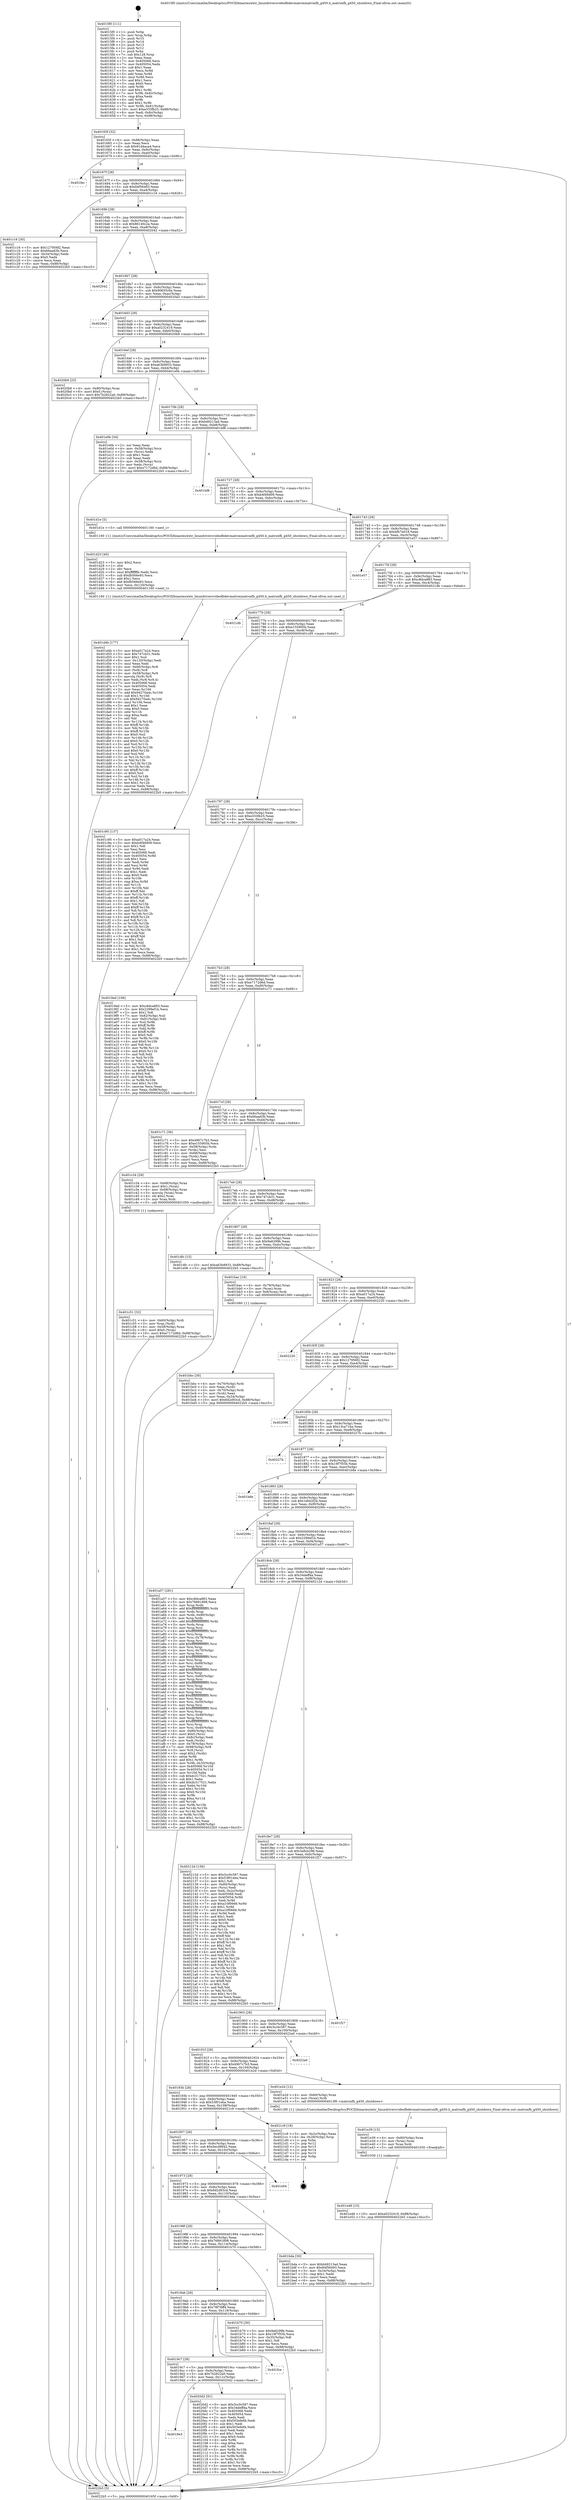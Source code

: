 digraph "0x4015f0" {
  label = "0x4015f0 (/mnt/c/Users/mathe/Desktop/tcc/POCII/binaries/extr_linuxdriversvideofbdevmatroxmatroxfb_g450.h_matroxfb_g450_shutdown_Final-ollvm.out::main(0))"
  labelloc = "t"
  node[shape=record]

  Entry [label="",width=0.3,height=0.3,shape=circle,fillcolor=black,style=filled]
  "0x40165f" [label="{
     0x40165f [32]\l
     | [instrs]\l
     &nbsp;&nbsp;0x40165f \<+6\>: mov -0x88(%rbp),%eax\l
     &nbsp;&nbsp;0x401665 \<+2\>: mov %eax,%ecx\l
     &nbsp;&nbsp;0x401667 \<+6\>: sub $0x81d4aca4,%ecx\l
     &nbsp;&nbsp;0x40166d \<+6\>: mov %eax,-0x9c(%rbp)\l
     &nbsp;&nbsp;0x401673 \<+6\>: mov %ecx,-0xa0(%rbp)\l
     &nbsp;&nbsp;0x401679 \<+6\>: je 0000000000401fec \<main+0x9fc\>\l
  }"]
  "0x401fec" [label="{
     0x401fec\l
  }", style=dashed]
  "0x40167f" [label="{
     0x40167f [28]\l
     | [instrs]\l
     &nbsp;&nbsp;0x40167f \<+5\>: jmp 0000000000401684 \<main+0x94\>\l
     &nbsp;&nbsp;0x401684 \<+6\>: mov -0x9c(%rbp),%eax\l
     &nbsp;&nbsp;0x40168a \<+5\>: sub $0x84f56493,%eax\l
     &nbsp;&nbsp;0x40168f \<+6\>: mov %eax,-0xa4(%rbp)\l
     &nbsp;&nbsp;0x401695 \<+6\>: je 0000000000401c16 \<main+0x626\>\l
  }"]
  Exit [label="",width=0.3,height=0.3,shape=circle,fillcolor=black,style=filled,peripheries=2]
  "0x401c16" [label="{
     0x401c16 [30]\l
     | [instrs]\l
     &nbsp;&nbsp;0x401c16 \<+5\>: mov $0x127956f2,%eax\l
     &nbsp;&nbsp;0x401c1b \<+5\>: mov $0x66aad3b,%ecx\l
     &nbsp;&nbsp;0x401c20 \<+3\>: mov -0x34(%rbp),%edx\l
     &nbsp;&nbsp;0x401c23 \<+3\>: cmp $0x0,%edx\l
     &nbsp;&nbsp;0x401c26 \<+3\>: cmove %ecx,%eax\l
     &nbsp;&nbsp;0x401c29 \<+6\>: mov %eax,-0x88(%rbp)\l
     &nbsp;&nbsp;0x401c2f \<+5\>: jmp 00000000004022b5 \<main+0xcc5\>\l
  }"]
  "0x40169b" [label="{
     0x40169b [28]\l
     | [instrs]\l
     &nbsp;&nbsp;0x40169b \<+5\>: jmp 00000000004016a0 \<main+0xb0\>\l
     &nbsp;&nbsp;0x4016a0 \<+6\>: mov -0x9c(%rbp),%eax\l
     &nbsp;&nbsp;0x4016a6 \<+5\>: sub $0x86140c2a,%eax\l
     &nbsp;&nbsp;0x4016ab \<+6\>: mov %eax,-0xa8(%rbp)\l
     &nbsp;&nbsp;0x4016b1 \<+6\>: je 0000000000402042 \<main+0xa52\>\l
  }"]
  "0x4019e3" [label="{
     0x4019e3\l
  }", style=dashed]
  "0x402042" [label="{
     0x402042\l
  }", style=dashed]
  "0x4016b7" [label="{
     0x4016b7 [28]\l
     | [instrs]\l
     &nbsp;&nbsp;0x4016b7 \<+5\>: jmp 00000000004016bc \<main+0xcc\>\l
     &nbsp;&nbsp;0x4016bc \<+6\>: mov -0x9c(%rbp),%eax\l
     &nbsp;&nbsp;0x4016c2 \<+5\>: sub $0x90655c6a,%eax\l
     &nbsp;&nbsp;0x4016c7 \<+6\>: mov %eax,-0xac(%rbp)\l
     &nbsp;&nbsp;0x4016cd \<+6\>: je 00000000004020a5 \<main+0xab5\>\l
  }"]
  "0x4020d2" [label="{
     0x4020d2 [91]\l
     | [instrs]\l
     &nbsp;&nbsp;0x4020d2 \<+5\>: mov $0x3cc0c587,%eax\l
     &nbsp;&nbsp;0x4020d7 \<+5\>: mov $0x34deff4a,%ecx\l
     &nbsp;&nbsp;0x4020dc \<+7\>: mov 0x405068,%edx\l
     &nbsp;&nbsp;0x4020e3 \<+7\>: mov 0x405054,%esi\l
     &nbsp;&nbsp;0x4020ea \<+2\>: mov %edx,%edi\l
     &nbsp;&nbsp;0x4020ec \<+6\>: sub $0x503efe6b,%edi\l
     &nbsp;&nbsp;0x4020f2 \<+3\>: sub $0x1,%edi\l
     &nbsp;&nbsp;0x4020f5 \<+6\>: add $0x503efe6b,%edi\l
     &nbsp;&nbsp;0x4020fb \<+3\>: imul %edi,%edx\l
     &nbsp;&nbsp;0x4020fe \<+3\>: and $0x1,%edx\l
     &nbsp;&nbsp;0x402101 \<+3\>: cmp $0x0,%edx\l
     &nbsp;&nbsp;0x402104 \<+4\>: sete %r8b\l
     &nbsp;&nbsp;0x402108 \<+3\>: cmp $0xa,%esi\l
     &nbsp;&nbsp;0x40210b \<+4\>: setl %r9b\l
     &nbsp;&nbsp;0x40210f \<+3\>: mov %r8b,%r10b\l
     &nbsp;&nbsp;0x402112 \<+3\>: and %r9b,%r10b\l
     &nbsp;&nbsp;0x402115 \<+3\>: xor %r9b,%r8b\l
     &nbsp;&nbsp;0x402118 \<+3\>: or %r8b,%r10b\l
     &nbsp;&nbsp;0x40211b \<+4\>: test $0x1,%r10b\l
     &nbsp;&nbsp;0x40211f \<+3\>: cmovne %ecx,%eax\l
     &nbsp;&nbsp;0x402122 \<+6\>: mov %eax,-0x88(%rbp)\l
     &nbsp;&nbsp;0x402128 \<+5\>: jmp 00000000004022b5 \<main+0xcc5\>\l
  }"]
  "0x4020a5" [label="{
     0x4020a5\l
  }", style=dashed]
  "0x4016d3" [label="{
     0x4016d3 [28]\l
     | [instrs]\l
     &nbsp;&nbsp;0x4016d3 \<+5\>: jmp 00000000004016d8 \<main+0xe8\>\l
     &nbsp;&nbsp;0x4016d8 \<+6\>: mov -0x9c(%rbp),%eax\l
     &nbsp;&nbsp;0x4016de \<+5\>: sub $0xa0232419,%eax\l
     &nbsp;&nbsp;0x4016e3 \<+6\>: mov %eax,-0xb0(%rbp)\l
     &nbsp;&nbsp;0x4016e9 \<+6\>: je 00000000004020b9 \<main+0xac9\>\l
  }"]
  "0x4019c7" [label="{
     0x4019c7 [28]\l
     | [instrs]\l
     &nbsp;&nbsp;0x4019c7 \<+5\>: jmp 00000000004019cc \<main+0x3dc\>\l
     &nbsp;&nbsp;0x4019cc \<+6\>: mov -0x9c(%rbp),%eax\l
     &nbsp;&nbsp;0x4019d2 \<+5\>: sub $0x7b2822a0,%eax\l
     &nbsp;&nbsp;0x4019d7 \<+6\>: mov %eax,-0x11c(%rbp)\l
     &nbsp;&nbsp;0x4019dd \<+6\>: je 00000000004020d2 \<main+0xae2\>\l
  }"]
  "0x4020b9" [label="{
     0x4020b9 [25]\l
     | [instrs]\l
     &nbsp;&nbsp;0x4020b9 \<+4\>: mov -0x80(%rbp),%rax\l
     &nbsp;&nbsp;0x4020bd \<+6\>: movl $0x0,(%rax)\l
     &nbsp;&nbsp;0x4020c3 \<+10\>: movl $0x7b2822a0,-0x88(%rbp)\l
     &nbsp;&nbsp;0x4020cd \<+5\>: jmp 00000000004022b5 \<main+0xcc5\>\l
  }"]
  "0x4016ef" [label="{
     0x4016ef [28]\l
     | [instrs]\l
     &nbsp;&nbsp;0x4016ef \<+5\>: jmp 00000000004016f4 \<main+0x104\>\l
     &nbsp;&nbsp;0x4016f4 \<+6\>: mov -0x9c(%rbp),%eax\l
     &nbsp;&nbsp;0x4016fa \<+5\>: sub $0xa63b9933,%eax\l
     &nbsp;&nbsp;0x4016ff \<+6\>: mov %eax,-0xb4(%rbp)\l
     &nbsp;&nbsp;0x401705 \<+6\>: je 0000000000401e0b \<main+0x81b\>\l
  }"]
  "0x401fce" [label="{
     0x401fce\l
  }", style=dashed]
  "0x401e0b" [label="{
     0x401e0b [34]\l
     | [instrs]\l
     &nbsp;&nbsp;0x401e0b \<+2\>: xor %eax,%eax\l
     &nbsp;&nbsp;0x401e0d \<+4\>: mov -0x58(%rbp),%rcx\l
     &nbsp;&nbsp;0x401e11 \<+2\>: mov (%rcx),%edx\l
     &nbsp;&nbsp;0x401e13 \<+3\>: sub $0x1,%eax\l
     &nbsp;&nbsp;0x401e16 \<+2\>: sub %eax,%edx\l
     &nbsp;&nbsp;0x401e18 \<+4\>: mov -0x58(%rbp),%rcx\l
     &nbsp;&nbsp;0x401e1c \<+2\>: mov %edx,(%rcx)\l
     &nbsp;&nbsp;0x401e1e \<+10\>: movl $0xe7172d6d,-0x88(%rbp)\l
     &nbsp;&nbsp;0x401e28 \<+5\>: jmp 00000000004022b5 \<main+0xcc5\>\l
  }"]
  "0x40170b" [label="{
     0x40170b [28]\l
     | [instrs]\l
     &nbsp;&nbsp;0x40170b \<+5\>: jmp 0000000000401710 \<main+0x120\>\l
     &nbsp;&nbsp;0x401710 \<+6\>: mov -0x9c(%rbp),%eax\l
     &nbsp;&nbsp;0x401716 \<+5\>: sub $0xb49213ad,%eax\l
     &nbsp;&nbsp;0x40171b \<+6\>: mov %eax,-0xb8(%rbp)\l
     &nbsp;&nbsp;0x401721 \<+6\>: je 0000000000401bf8 \<main+0x608\>\l
  }"]
  "0x401e48" [label="{
     0x401e48 [15]\l
     | [instrs]\l
     &nbsp;&nbsp;0x401e48 \<+10\>: movl $0xa0232419,-0x88(%rbp)\l
     &nbsp;&nbsp;0x401e52 \<+5\>: jmp 00000000004022b5 \<main+0xcc5\>\l
  }"]
  "0x401bf8" [label="{
     0x401bf8\l
  }", style=dashed]
  "0x401727" [label="{
     0x401727 [28]\l
     | [instrs]\l
     &nbsp;&nbsp;0x401727 \<+5\>: jmp 000000000040172c \<main+0x13c\>\l
     &nbsp;&nbsp;0x40172c \<+6\>: mov -0x9c(%rbp),%eax\l
     &nbsp;&nbsp;0x401732 \<+5\>: sub $0xb4f49d09,%eax\l
     &nbsp;&nbsp;0x401737 \<+6\>: mov %eax,-0xbc(%rbp)\l
     &nbsp;&nbsp;0x40173d \<+6\>: je 0000000000401d1e \<main+0x72e\>\l
  }"]
  "0x401e39" [label="{
     0x401e39 [15]\l
     | [instrs]\l
     &nbsp;&nbsp;0x401e39 \<+4\>: mov -0x60(%rbp),%rax\l
     &nbsp;&nbsp;0x401e3d \<+3\>: mov (%rax),%rax\l
     &nbsp;&nbsp;0x401e40 \<+3\>: mov %rax,%rdi\l
     &nbsp;&nbsp;0x401e43 \<+5\>: call 0000000000401030 \<free@plt\>\l
     | [calls]\l
     &nbsp;&nbsp;0x401030 \{1\} (unknown)\l
  }"]
  "0x401d1e" [label="{
     0x401d1e [5]\l
     | [instrs]\l
     &nbsp;&nbsp;0x401d1e \<+5\>: call 0000000000401160 \<next_i\>\l
     | [calls]\l
     &nbsp;&nbsp;0x401160 \{1\} (/mnt/c/Users/mathe/Desktop/tcc/POCII/binaries/extr_linuxdriversvideofbdevmatroxmatroxfb_g450.h_matroxfb_g450_shutdown_Final-ollvm.out::next_i)\l
  }"]
  "0x401743" [label="{
     0x401743 [28]\l
     | [instrs]\l
     &nbsp;&nbsp;0x401743 \<+5\>: jmp 0000000000401748 \<main+0x158\>\l
     &nbsp;&nbsp;0x401748 \<+6\>: mov -0x9c(%rbp),%eax\l
     &nbsp;&nbsp;0x40174e \<+5\>: sub $0xbfb7e018,%eax\l
     &nbsp;&nbsp;0x401753 \<+6\>: mov %eax,-0xc0(%rbp)\l
     &nbsp;&nbsp;0x401759 \<+6\>: je 0000000000401e57 \<main+0x867\>\l
  }"]
  "0x401d4b" [label="{
     0x401d4b [177]\l
     | [instrs]\l
     &nbsp;&nbsp;0x401d4b \<+5\>: mov $0xa017a24,%ecx\l
     &nbsp;&nbsp;0x401d50 \<+5\>: mov $0x747cb31,%edx\l
     &nbsp;&nbsp;0x401d55 \<+3\>: mov $0x1,%sil\l
     &nbsp;&nbsp;0x401d58 \<+6\>: mov -0x120(%rbp),%edi\l
     &nbsp;&nbsp;0x401d5e \<+3\>: imul %eax,%edi\l
     &nbsp;&nbsp;0x401d61 \<+4\>: mov -0x60(%rbp),%r8\l
     &nbsp;&nbsp;0x401d65 \<+3\>: mov (%r8),%r8\l
     &nbsp;&nbsp;0x401d68 \<+4\>: mov -0x58(%rbp),%r9\l
     &nbsp;&nbsp;0x401d6c \<+3\>: movslq (%r9),%r9\l
     &nbsp;&nbsp;0x401d6f \<+4\>: mov %edi,(%r8,%r9,4)\l
     &nbsp;&nbsp;0x401d73 \<+7\>: mov 0x405068,%eax\l
     &nbsp;&nbsp;0x401d7a \<+7\>: mov 0x405054,%edi\l
     &nbsp;&nbsp;0x401d81 \<+3\>: mov %eax,%r10d\l
     &nbsp;&nbsp;0x401d84 \<+7\>: add $0x94270a4c,%r10d\l
     &nbsp;&nbsp;0x401d8b \<+4\>: sub $0x1,%r10d\l
     &nbsp;&nbsp;0x401d8f \<+7\>: sub $0x94270a4c,%r10d\l
     &nbsp;&nbsp;0x401d96 \<+4\>: imul %r10d,%eax\l
     &nbsp;&nbsp;0x401d9a \<+3\>: and $0x1,%eax\l
     &nbsp;&nbsp;0x401d9d \<+3\>: cmp $0x0,%eax\l
     &nbsp;&nbsp;0x401da0 \<+4\>: sete %r11b\l
     &nbsp;&nbsp;0x401da4 \<+3\>: cmp $0xa,%edi\l
     &nbsp;&nbsp;0x401da7 \<+3\>: setl %bl\l
     &nbsp;&nbsp;0x401daa \<+3\>: mov %r11b,%r14b\l
     &nbsp;&nbsp;0x401dad \<+4\>: xor $0xff,%r14b\l
     &nbsp;&nbsp;0x401db1 \<+3\>: mov %bl,%r15b\l
     &nbsp;&nbsp;0x401db4 \<+4\>: xor $0xff,%r15b\l
     &nbsp;&nbsp;0x401db8 \<+4\>: xor $0x0,%sil\l
     &nbsp;&nbsp;0x401dbc \<+3\>: mov %r14b,%r12b\l
     &nbsp;&nbsp;0x401dbf \<+4\>: and $0x0,%r12b\l
     &nbsp;&nbsp;0x401dc3 \<+3\>: and %sil,%r11b\l
     &nbsp;&nbsp;0x401dc6 \<+3\>: mov %r15b,%r13b\l
     &nbsp;&nbsp;0x401dc9 \<+4\>: and $0x0,%r13b\l
     &nbsp;&nbsp;0x401dcd \<+3\>: and %sil,%bl\l
     &nbsp;&nbsp;0x401dd0 \<+3\>: or %r11b,%r12b\l
     &nbsp;&nbsp;0x401dd3 \<+3\>: or %bl,%r13b\l
     &nbsp;&nbsp;0x401dd6 \<+3\>: xor %r13b,%r12b\l
     &nbsp;&nbsp;0x401dd9 \<+3\>: or %r15b,%r14b\l
     &nbsp;&nbsp;0x401ddc \<+4\>: xor $0xff,%r14b\l
     &nbsp;&nbsp;0x401de0 \<+4\>: or $0x0,%sil\l
     &nbsp;&nbsp;0x401de4 \<+3\>: and %sil,%r14b\l
     &nbsp;&nbsp;0x401de7 \<+3\>: or %r14b,%r12b\l
     &nbsp;&nbsp;0x401dea \<+4\>: test $0x1,%r12b\l
     &nbsp;&nbsp;0x401dee \<+3\>: cmovne %edx,%ecx\l
     &nbsp;&nbsp;0x401df1 \<+6\>: mov %ecx,-0x88(%rbp)\l
     &nbsp;&nbsp;0x401df7 \<+5\>: jmp 00000000004022b5 \<main+0xcc5\>\l
  }"]
  "0x401e57" [label="{
     0x401e57\l
  }", style=dashed]
  "0x40175f" [label="{
     0x40175f [28]\l
     | [instrs]\l
     &nbsp;&nbsp;0x40175f \<+5\>: jmp 0000000000401764 \<main+0x174\>\l
     &nbsp;&nbsp;0x401764 \<+6\>: mov -0x9c(%rbp),%eax\l
     &nbsp;&nbsp;0x40176a \<+5\>: sub $0xc8dca883,%eax\l
     &nbsp;&nbsp;0x40176f \<+6\>: mov %eax,-0xc4(%rbp)\l
     &nbsp;&nbsp;0x401775 \<+6\>: je 00000000004021db \<main+0xbeb\>\l
  }"]
  "0x401d23" [label="{
     0x401d23 [40]\l
     | [instrs]\l
     &nbsp;&nbsp;0x401d23 \<+5\>: mov $0x2,%ecx\l
     &nbsp;&nbsp;0x401d28 \<+1\>: cltd\l
     &nbsp;&nbsp;0x401d29 \<+2\>: idiv %ecx\l
     &nbsp;&nbsp;0x401d2b \<+6\>: imul $0xfffffffe,%edx,%ecx\l
     &nbsp;&nbsp;0x401d31 \<+6\>: sub $0xfb566e93,%ecx\l
     &nbsp;&nbsp;0x401d37 \<+3\>: add $0x1,%ecx\l
     &nbsp;&nbsp;0x401d3a \<+6\>: add $0xfb566e93,%ecx\l
     &nbsp;&nbsp;0x401d40 \<+6\>: mov %ecx,-0x120(%rbp)\l
     &nbsp;&nbsp;0x401d46 \<+5\>: call 0000000000401160 \<next_i\>\l
     | [calls]\l
     &nbsp;&nbsp;0x401160 \{1\} (/mnt/c/Users/mathe/Desktop/tcc/POCII/binaries/extr_linuxdriversvideofbdevmatroxmatroxfb_g450.h_matroxfb_g450_shutdown_Final-ollvm.out::next_i)\l
  }"]
  "0x4021db" [label="{
     0x4021db\l
  }", style=dashed]
  "0x40177b" [label="{
     0x40177b [28]\l
     | [instrs]\l
     &nbsp;&nbsp;0x40177b \<+5\>: jmp 0000000000401780 \<main+0x190\>\l
     &nbsp;&nbsp;0x401780 \<+6\>: mov -0x9c(%rbp),%eax\l
     &nbsp;&nbsp;0x401786 \<+5\>: sub $0xe155905b,%eax\l
     &nbsp;&nbsp;0x40178b \<+6\>: mov %eax,-0xc8(%rbp)\l
     &nbsp;&nbsp;0x401791 \<+6\>: je 0000000000401c95 \<main+0x6a5\>\l
  }"]
  "0x401c51" [label="{
     0x401c51 [32]\l
     | [instrs]\l
     &nbsp;&nbsp;0x401c51 \<+4\>: mov -0x60(%rbp),%rdi\l
     &nbsp;&nbsp;0x401c55 \<+3\>: mov %rax,(%rdi)\l
     &nbsp;&nbsp;0x401c58 \<+4\>: mov -0x58(%rbp),%rax\l
     &nbsp;&nbsp;0x401c5c \<+6\>: movl $0x0,(%rax)\l
     &nbsp;&nbsp;0x401c62 \<+10\>: movl $0xe7172d6d,-0x88(%rbp)\l
     &nbsp;&nbsp;0x401c6c \<+5\>: jmp 00000000004022b5 \<main+0xcc5\>\l
  }"]
  "0x401c95" [label="{
     0x401c95 [137]\l
     | [instrs]\l
     &nbsp;&nbsp;0x401c95 \<+5\>: mov $0xa017a24,%eax\l
     &nbsp;&nbsp;0x401c9a \<+5\>: mov $0xb4f49d09,%ecx\l
     &nbsp;&nbsp;0x401c9f \<+2\>: mov $0x1,%dl\l
     &nbsp;&nbsp;0x401ca1 \<+2\>: xor %esi,%esi\l
     &nbsp;&nbsp;0x401ca3 \<+7\>: mov 0x405068,%edi\l
     &nbsp;&nbsp;0x401caa \<+8\>: mov 0x405054,%r8d\l
     &nbsp;&nbsp;0x401cb2 \<+3\>: sub $0x1,%esi\l
     &nbsp;&nbsp;0x401cb5 \<+3\>: mov %edi,%r9d\l
     &nbsp;&nbsp;0x401cb8 \<+3\>: add %esi,%r9d\l
     &nbsp;&nbsp;0x401cbb \<+4\>: imul %r9d,%edi\l
     &nbsp;&nbsp;0x401cbf \<+3\>: and $0x1,%edi\l
     &nbsp;&nbsp;0x401cc2 \<+3\>: cmp $0x0,%edi\l
     &nbsp;&nbsp;0x401cc5 \<+4\>: sete %r10b\l
     &nbsp;&nbsp;0x401cc9 \<+4\>: cmp $0xa,%r8d\l
     &nbsp;&nbsp;0x401ccd \<+4\>: setl %r11b\l
     &nbsp;&nbsp;0x401cd1 \<+3\>: mov %r10b,%bl\l
     &nbsp;&nbsp;0x401cd4 \<+3\>: xor $0xff,%bl\l
     &nbsp;&nbsp;0x401cd7 \<+3\>: mov %r11b,%r14b\l
     &nbsp;&nbsp;0x401cda \<+4\>: xor $0xff,%r14b\l
     &nbsp;&nbsp;0x401cde \<+3\>: xor $0x1,%dl\l
     &nbsp;&nbsp;0x401ce1 \<+3\>: mov %bl,%r15b\l
     &nbsp;&nbsp;0x401ce4 \<+4\>: and $0xff,%r15b\l
     &nbsp;&nbsp;0x401ce8 \<+3\>: and %dl,%r10b\l
     &nbsp;&nbsp;0x401ceb \<+3\>: mov %r14b,%r12b\l
     &nbsp;&nbsp;0x401cee \<+4\>: and $0xff,%r12b\l
     &nbsp;&nbsp;0x401cf2 \<+3\>: and %dl,%r11b\l
     &nbsp;&nbsp;0x401cf5 \<+3\>: or %r10b,%r15b\l
     &nbsp;&nbsp;0x401cf8 \<+3\>: or %r11b,%r12b\l
     &nbsp;&nbsp;0x401cfb \<+3\>: xor %r12b,%r15b\l
     &nbsp;&nbsp;0x401cfe \<+3\>: or %r14b,%bl\l
     &nbsp;&nbsp;0x401d01 \<+3\>: xor $0xff,%bl\l
     &nbsp;&nbsp;0x401d04 \<+3\>: or $0x1,%dl\l
     &nbsp;&nbsp;0x401d07 \<+2\>: and %dl,%bl\l
     &nbsp;&nbsp;0x401d09 \<+3\>: or %bl,%r15b\l
     &nbsp;&nbsp;0x401d0c \<+4\>: test $0x1,%r15b\l
     &nbsp;&nbsp;0x401d10 \<+3\>: cmovne %ecx,%eax\l
     &nbsp;&nbsp;0x401d13 \<+6\>: mov %eax,-0x88(%rbp)\l
     &nbsp;&nbsp;0x401d19 \<+5\>: jmp 00000000004022b5 \<main+0xcc5\>\l
  }"]
  "0x401797" [label="{
     0x401797 [28]\l
     | [instrs]\l
     &nbsp;&nbsp;0x401797 \<+5\>: jmp 000000000040179c \<main+0x1ac\>\l
     &nbsp;&nbsp;0x40179c \<+6\>: mov -0x9c(%rbp),%eax\l
     &nbsp;&nbsp;0x4017a2 \<+5\>: sub $0xe333fb25,%eax\l
     &nbsp;&nbsp;0x4017a7 \<+6\>: mov %eax,-0xcc(%rbp)\l
     &nbsp;&nbsp;0x4017ad \<+6\>: je 00000000004019ed \<main+0x3fd\>\l
  }"]
  "0x401bbc" [label="{
     0x401bbc [30]\l
     | [instrs]\l
     &nbsp;&nbsp;0x401bbc \<+4\>: mov -0x70(%rbp),%rdi\l
     &nbsp;&nbsp;0x401bc0 \<+2\>: mov %eax,(%rdi)\l
     &nbsp;&nbsp;0x401bc2 \<+4\>: mov -0x70(%rbp),%rdi\l
     &nbsp;&nbsp;0x401bc6 \<+2\>: mov (%rdi),%eax\l
     &nbsp;&nbsp;0x401bc8 \<+3\>: mov %eax,-0x34(%rbp)\l
     &nbsp;&nbsp;0x401bcb \<+10\>: movl $0x6d2d93cd,-0x88(%rbp)\l
     &nbsp;&nbsp;0x401bd5 \<+5\>: jmp 00000000004022b5 \<main+0xcc5\>\l
  }"]
  "0x4019ed" [label="{
     0x4019ed [106]\l
     | [instrs]\l
     &nbsp;&nbsp;0x4019ed \<+5\>: mov $0xc8dca883,%eax\l
     &nbsp;&nbsp;0x4019f2 \<+5\>: mov $0x2299ef1b,%ecx\l
     &nbsp;&nbsp;0x4019f7 \<+2\>: mov $0x1,%dl\l
     &nbsp;&nbsp;0x4019f9 \<+7\>: mov -0x82(%rbp),%sil\l
     &nbsp;&nbsp;0x401a00 \<+7\>: mov -0x81(%rbp),%dil\l
     &nbsp;&nbsp;0x401a07 \<+3\>: mov %sil,%r8b\l
     &nbsp;&nbsp;0x401a0a \<+4\>: xor $0xff,%r8b\l
     &nbsp;&nbsp;0x401a0e \<+3\>: mov %dil,%r9b\l
     &nbsp;&nbsp;0x401a11 \<+4\>: xor $0xff,%r9b\l
     &nbsp;&nbsp;0x401a15 \<+3\>: xor $0x0,%dl\l
     &nbsp;&nbsp;0x401a18 \<+3\>: mov %r8b,%r10b\l
     &nbsp;&nbsp;0x401a1b \<+4\>: and $0x0,%r10b\l
     &nbsp;&nbsp;0x401a1f \<+3\>: and %dl,%sil\l
     &nbsp;&nbsp;0x401a22 \<+3\>: mov %r9b,%r11b\l
     &nbsp;&nbsp;0x401a25 \<+4\>: and $0x0,%r11b\l
     &nbsp;&nbsp;0x401a29 \<+3\>: and %dl,%dil\l
     &nbsp;&nbsp;0x401a2c \<+3\>: or %sil,%r10b\l
     &nbsp;&nbsp;0x401a2f \<+3\>: or %dil,%r11b\l
     &nbsp;&nbsp;0x401a32 \<+3\>: xor %r11b,%r10b\l
     &nbsp;&nbsp;0x401a35 \<+3\>: or %r9b,%r8b\l
     &nbsp;&nbsp;0x401a38 \<+4\>: xor $0xff,%r8b\l
     &nbsp;&nbsp;0x401a3c \<+3\>: or $0x0,%dl\l
     &nbsp;&nbsp;0x401a3f \<+3\>: and %dl,%r8b\l
     &nbsp;&nbsp;0x401a42 \<+3\>: or %r8b,%r10b\l
     &nbsp;&nbsp;0x401a45 \<+4\>: test $0x1,%r10b\l
     &nbsp;&nbsp;0x401a49 \<+3\>: cmovne %ecx,%eax\l
     &nbsp;&nbsp;0x401a4c \<+6\>: mov %eax,-0x88(%rbp)\l
     &nbsp;&nbsp;0x401a52 \<+5\>: jmp 00000000004022b5 \<main+0xcc5\>\l
  }"]
  "0x4017b3" [label="{
     0x4017b3 [28]\l
     | [instrs]\l
     &nbsp;&nbsp;0x4017b3 \<+5\>: jmp 00000000004017b8 \<main+0x1c8\>\l
     &nbsp;&nbsp;0x4017b8 \<+6\>: mov -0x9c(%rbp),%eax\l
     &nbsp;&nbsp;0x4017be \<+5\>: sub $0xe7172d6d,%eax\l
     &nbsp;&nbsp;0x4017c3 \<+6\>: mov %eax,-0xd0(%rbp)\l
     &nbsp;&nbsp;0x4017c9 \<+6\>: je 0000000000401c71 \<main+0x681\>\l
  }"]
  "0x4022b5" [label="{
     0x4022b5 [5]\l
     | [instrs]\l
     &nbsp;&nbsp;0x4022b5 \<+5\>: jmp 000000000040165f \<main+0x6f\>\l
  }"]
  "0x4015f0" [label="{
     0x4015f0 [111]\l
     | [instrs]\l
     &nbsp;&nbsp;0x4015f0 \<+1\>: push %rbp\l
     &nbsp;&nbsp;0x4015f1 \<+3\>: mov %rsp,%rbp\l
     &nbsp;&nbsp;0x4015f4 \<+2\>: push %r15\l
     &nbsp;&nbsp;0x4015f6 \<+2\>: push %r14\l
     &nbsp;&nbsp;0x4015f8 \<+2\>: push %r13\l
     &nbsp;&nbsp;0x4015fa \<+2\>: push %r12\l
     &nbsp;&nbsp;0x4015fc \<+1\>: push %rbx\l
     &nbsp;&nbsp;0x4015fd \<+7\>: sub $0x128,%rsp\l
     &nbsp;&nbsp;0x401604 \<+2\>: xor %eax,%eax\l
     &nbsp;&nbsp;0x401606 \<+7\>: mov 0x405068,%ecx\l
     &nbsp;&nbsp;0x40160d \<+7\>: mov 0x405054,%edx\l
     &nbsp;&nbsp;0x401614 \<+3\>: sub $0x1,%eax\l
     &nbsp;&nbsp;0x401617 \<+3\>: mov %ecx,%r8d\l
     &nbsp;&nbsp;0x40161a \<+3\>: add %eax,%r8d\l
     &nbsp;&nbsp;0x40161d \<+4\>: imul %r8d,%ecx\l
     &nbsp;&nbsp;0x401621 \<+3\>: and $0x1,%ecx\l
     &nbsp;&nbsp;0x401624 \<+3\>: cmp $0x0,%ecx\l
     &nbsp;&nbsp;0x401627 \<+4\>: sete %r9b\l
     &nbsp;&nbsp;0x40162b \<+4\>: and $0x1,%r9b\l
     &nbsp;&nbsp;0x40162f \<+7\>: mov %r9b,-0x82(%rbp)\l
     &nbsp;&nbsp;0x401636 \<+3\>: cmp $0xa,%edx\l
     &nbsp;&nbsp;0x401639 \<+4\>: setl %r9b\l
     &nbsp;&nbsp;0x40163d \<+4\>: and $0x1,%r9b\l
     &nbsp;&nbsp;0x401641 \<+7\>: mov %r9b,-0x81(%rbp)\l
     &nbsp;&nbsp;0x401648 \<+10\>: movl $0xe333fb25,-0x88(%rbp)\l
     &nbsp;&nbsp;0x401652 \<+6\>: mov %edi,-0x8c(%rbp)\l
     &nbsp;&nbsp;0x401658 \<+7\>: mov %rsi,-0x98(%rbp)\l
  }"]
  "0x4019ab" [label="{
     0x4019ab [28]\l
     | [instrs]\l
     &nbsp;&nbsp;0x4019ab \<+5\>: jmp 00000000004019b0 \<main+0x3c0\>\l
     &nbsp;&nbsp;0x4019b0 \<+6\>: mov -0x9c(%rbp),%eax\l
     &nbsp;&nbsp;0x4019b6 \<+5\>: sub $0x78f78ff4,%eax\l
     &nbsp;&nbsp;0x4019bb \<+6\>: mov %eax,-0x118(%rbp)\l
     &nbsp;&nbsp;0x4019c1 \<+6\>: je 0000000000401fce \<main+0x9de\>\l
  }"]
  "0x401c71" [label="{
     0x401c71 [36]\l
     | [instrs]\l
     &nbsp;&nbsp;0x401c71 \<+5\>: mov $0x4967c7b3,%eax\l
     &nbsp;&nbsp;0x401c76 \<+5\>: mov $0xe155905b,%ecx\l
     &nbsp;&nbsp;0x401c7b \<+4\>: mov -0x58(%rbp),%rdx\l
     &nbsp;&nbsp;0x401c7f \<+2\>: mov (%rdx),%esi\l
     &nbsp;&nbsp;0x401c81 \<+4\>: mov -0x68(%rbp),%rdx\l
     &nbsp;&nbsp;0x401c85 \<+2\>: cmp (%rdx),%esi\l
     &nbsp;&nbsp;0x401c87 \<+3\>: cmovl %ecx,%eax\l
     &nbsp;&nbsp;0x401c8a \<+6\>: mov %eax,-0x88(%rbp)\l
     &nbsp;&nbsp;0x401c90 \<+5\>: jmp 00000000004022b5 \<main+0xcc5\>\l
  }"]
  "0x4017cf" [label="{
     0x4017cf [28]\l
     | [instrs]\l
     &nbsp;&nbsp;0x4017cf \<+5\>: jmp 00000000004017d4 \<main+0x1e4\>\l
     &nbsp;&nbsp;0x4017d4 \<+6\>: mov -0x9c(%rbp),%eax\l
     &nbsp;&nbsp;0x4017da \<+5\>: sub $0x66aad3b,%eax\l
     &nbsp;&nbsp;0x4017df \<+6\>: mov %eax,-0xd4(%rbp)\l
     &nbsp;&nbsp;0x4017e5 \<+6\>: je 0000000000401c34 \<main+0x644\>\l
  }"]
  "0x401b70" [label="{
     0x401b70 [30]\l
     | [instrs]\l
     &nbsp;&nbsp;0x401b70 \<+5\>: mov $0x9a6299b,%eax\l
     &nbsp;&nbsp;0x401b75 \<+5\>: mov $0x19f7f55b,%ecx\l
     &nbsp;&nbsp;0x401b7a \<+3\>: mov -0x35(%rbp),%dl\l
     &nbsp;&nbsp;0x401b7d \<+3\>: test $0x1,%dl\l
     &nbsp;&nbsp;0x401b80 \<+3\>: cmovne %ecx,%eax\l
     &nbsp;&nbsp;0x401b83 \<+6\>: mov %eax,-0x88(%rbp)\l
     &nbsp;&nbsp;0x401b89 \<+5\>: jmp 00000000004022b5 \<main+0xcc5\>\l
  }"]
  "0x401c34" [label="{
     0x401c34 [29]\l
     | [instrs]\l
     &nbsp;&nbsp;0x401c34 \<+4\>: mov -0x68(%rbp),%rax\l
     &nbsp;&nbsp;0x401c38 \<+6\>: movl $0x1,(%rax)\l
     &nbsp;&nbsp;0x401c3e \<+4\>: mov -0x68(%rbp),%rax\l
     &nbsp;&nbsp;0x401c42 \<+3\>: movslq (%rax),%rax\l
     &nbsp;&nbsp;0x401c45 \<+4\>: shl $0x2,%rax\l
     &nbsp;&nbsp;0x401c49 \<+3\>: mov %rax,%rdi\l
     &nbsp;&nbsp;0x401c4c \<+5\>: call 0000000000401050 \<malloc@plt\>\l
     | [calls]\l
     &nbsp;&nbsp;0x401050 \{1\} (unknown)\l
  }"]
  "0x4017eb" [label="{
     0x4017eb [28]\l
     | [instrs]\l
     &nbsp;&nbsp;0x4017eb \<+5\>: jmp 00000000004017f0 \<main+0x200\>\l
     &nbsp;&nbsp;0x4017f0 \<+6\>: mov -0x9c(%rbp),%eax\l
     &nbsp;&nbsp;0x4017f6 \<+5\>: sub $0x747cb31,%eax\l
     &nbsp;&nbsp;0x4017fb \<+6\>: mov %eax,-0xd8(%rbp)\l
     &nbsp;&nbsp;0x401801 \<+6\>: je 0000000000401dfc \<main+0x80c\>\l
  }"]
  "0x40198f" [label="{
     0x40198f [28]\l
     | [instrs]\l
     &nbsp;&nbsp;0x40198f \<+5\>: jmp 0000000000401994 \<main+0x3a4\>\l
     &nbsp;&nbsp;0x401994 \<+6\>: mov -0x9c(%rbp),%eax\l
     &nbsp;&nbsp;0x40199a \<+5\>: sub $0x76891898,%eax\l
     &nbsp;&nbsp;0x40199f \<+6\>: mov %eax,-0x114(%rbp)\l
     &nbsp;&nbsp;0x4019a5 \<+6\>: je 0000000000401b70 \<main+0x580\>\l
  }"]
  "0x401dfc" [label="{
     0x401dfc [15]\l
     | [instrs]\l
     &nbsp;&nbsp;0x401dfc \<+10\>: movl $0xa63b9933,-0x88(%rbp)\l
     &nbsp;&nbsp;0x401e06 \<+5\>: jmp 00000000004022b5 \<main+0xcc5\>\l
  }"]
  "0x401807" [label="{
     0x401807 [28]\l
     | [instrs]\l
     &nbsp;&nbsp;0x401807 \<+5\>: jmp 000000000040180c \<main+0x21c\>\l
     &nbsp;&nbsp;0x40180c \<+6\>: mov -0x9c(%rbp),%eax\l
     &nbsp;&nbsp;0x401812 \<+5\>: sub $0x9a6299b,%eax\l
     &nbsp;&nbsp;0x401817 \<+6\>: mov %eax,-0xdc(%rbp)\l
     &nbsp;&nbsp;0x40181d \<+6\>: je 0000000000401bac \<main+0x5bc\>\l
  }"]
  "0x401bda" [label="{
     0x401bda [30]\l
     | [instrs]\l
     &nbsp;&nbsp;0x401bda \<+5\>: mov $0xb49213ad,%eax\l
     &nbsp;&nbsp;0x401bdf \<+5\>: mov $0x84f56493,%ecx\l
     &nbsp;&nbsp;0x401be4 \<+3\>: mov -0x34(%rbp),%edx\l
     &nbsp;&nbsp;0x401be7 \<+3\>: cmp $0x1,%edx\l
     &nbsp;&nbsp;0x401bea \<+3\>: cmovl %ecx,%eax\l
     &nbsp;&nbsp;0x401bed \<+6\>: mov %eax,-0x88(%rbp)\l
     &nbsp;&nbsp;0x401bf3 \<+5\>: jmp 00000000004022b5 \<main+0xcc5\>\l
  }"]
  "0x401bac" [label="{
     0x401bac [16]\l
     | [instrs]\l
     &nbsp;&nbsp;0x401bac \<+4\>: mov -0x78(%rbp),%rax\l
     &nbsp;&nbsp;0x401bb0 \<+3\>: mov (%rax),%rax\l
     &nbsp;&nbsp;0x401bb3 \<+4\>: mov 0x8(%rax),%rdi\l
     &nbsp;&nbsp;0x401bb7 \<+5\>: call 0000000000401060 \<atoi@plt\>\l
     | [calls]\l
     &nbsp;&nbsp;0x401060 \{1\} (unknown)\l
  }"]
  "0x401823" [label="{
     0x401823 [28]\l
     | [instrs]\l
     &nbsp;&nbsp;0x401823 \<+5\>: jmp 0000000000401828 \<main+0x238\>\l
     &nbsp;&nbsp;0x401828 \<+6\>: mov -0x9c(%rbp),%eax\l
     &nbsp;&nbsp;0x40182e \<+5\>: sub $0xa017a24,%eax\l
     &nbsp;&nbsp;0x401833 \<+6\>: mov %eax,-0xe0(%rbp)\l
     &nbsp;&nbsp;0x401839 \<+6\>: je 0000000000402220 \<main+0xc30\>\l
  }"]
  "0x401973" [label="{
     0x401973 [28]\l
     | [instrs]\l
     &nbsp;&nbsp;0x401973 \<+5\>: jmp 0000000000401978 \<main+0x388\>\l
     &nbsp;&nbsp;0x401978 \<+6\>: mov -0x9c(%rbp),%eax\l
     &nbsp;&nbsp;0x40197e \<+5\>: sub $0x6d2d93cd,%eax\l
     &nbsp;&nbsp;0x401983 \<+6\>: mov %eax,-0x110(%rbp)\l
     &nbsp;&nbsp;0x401989 \<+6\>: je 0000000000401bda \<main+0x5ea\>\l
  }"]
  "0x402220" [label="{
     0x402220\l
  }", style=dashed]
  "0x40183f" [label="{
     0x40183f [28]\l
     | [instrs]\l
     &nbsp;&nbsp;0x40183f \<+5\>: jmp 0000000000401844 \<main+0x254\>\l
     &nbsp;&nbsp;0x401844 \<+6\>: mov -0x9c(%rbp),%eax\l
     &nbsp;&nbsp;0x40184a \<+5\>: sub $0x127956f2,%eax\l
     &nbsp;&nbsp;0x40184f \<+6\>: mov %eax,-0xe4(%rbp)\l
     &nbsp;&nbsp;0x401855 \<+6\>: je 0000000000402096 \<main+0xaa6\>\l
  }"]
  "0x401e94" [label="{
     0x401e94\l
  }", style=dashed]
  "0x402096" [label="{
     0x402096\l
  }", style=dashed]
  "0x40185b" [label="{
     0x40185b [28]\l
     | [instrs]\l
     &nbsp;&nbsp;0x40185b \<+5\>: jmp 0000000000401860 \<main+0x270\>\l
     &nbsp;&nbsp;0x401860 \<+6\>: mov -0x9c(%rbp),%eax\l
     &nbsp;&nbsp;0x401866 \<+5\>: sub $0x13ca71ba,%eax\l
     &nbsp;&nbsp;0x40186b \<+6\>: mov %eax,-0xe8(%rbp)\l
     &nbsp;&nbsp;0x401871 \<+6\>: je 000000000040227b \<main+0xc8b\>\l
  }"]
  "0x401957" [label="{
     0x401957 [28]\l
     | [instrs]\l
     &nbsp;&nbsp;0x401957 \<+5\>: jmp 000000000040195c \<main+0x36c\>\l
     &nbsp;&nbsp;0x40195c \<+6\>: mov -0x9c(%rbp),%eax\l
     &nbsp;&nbsp;0x401962 \<+5\>: sub $0x5ecd9942,%eax\l
     &nbsp;&nbsp;0x401967 \<+6\>: mov %eax,-0x10c(%rbp)\l
     &nbsp;&nbsp;0x40196d \<+6\>: je 0000000000401e94 \<main+0x8a4\>\l
  }"]
  "0x40227b" [label="{
     0x40227b\l
  }", style=dashed]
  "0x401877" [label="{
     0x401877 [28]\l
     | [instrs]\l
     &nbsp;&nbsp;0x401877 \<+5\>: jmp 000000000040187c \<main+0x28c\>\l
     &nbsp;&nbsp;0x40187c \<+6\>: mov -0x9c(%rbp),%eax\l
     &nbsp;&nbsp;0x401882 \<+5\>: sub $0x19f7f55b,%eax\l
     &nbsp;&nbsp;0x401887 \<+6\>: mov %eax,-0xec(%rbp)\l
     &nbsp;&nbsp;0x40188d \<+6\>: je 0000000000401b8e \<main+0x59e\>\l
  }"]
  "0x4021c9" [label="{
     0x4021c9 [18]\l
     | [instrs]\l
     &nbsp;&nbsp;0x4021c9 \<+3\>: mov -0x2c(%rbp),%eax\l
     &nbsp;&nbsp;0x4021cc \<+4\>: lea -0x28(%rbp),%rsp\l
     &nbsp;&nbsp;0x4021d0 \<+1\>: pop %rbx\l
     &nbsp;&nbsp;0x4021d1 \<+2\>: pop %r12\l
     &nbsp;&nbsp;0x4021d3 \<+2\>: pop %r13\l
     &nbsp;&nbsp;0x4021d5 \<+2\>: pop %r14\l
     &nbsp;&nbsp;0x4021d7 \<+2\>: pop %r15\l
     &nbsp;&nbsp;0x4021d9 \<+1\>: pop %rbp\l
     &nbsp;&nbsp;0x4021da \<+1\>: ret\l
  }"]
  "0x401b8e" [label="{
     0x401b8e\l
  }", style=dashed]
  "0x401893" [label="{
     0x401893 [28]\l
     | [instrs]\l
     &nbsp;&nbsp;0x401893 \<+5\>: jmp 0000000000401898 \<main+0x2a8\>\l
     &nbsp;&nbsp;0x401898 \<+6\>: mov -0x9c(%rbp),%eax\l
     &nbsp;&nbsp;0x40189e \<+5\>: sub $0x1e842f2b,%eax\l
     &nbsp;&nbsp;0x4018a3 \<+6\>: mov %eax,-0xf0(%rbp)\l
     &nbsp;&nbsp;0x4018a9 \<+6\>: je 000000000040206c \<main+0xa7c\>\l
  }"]
  "0x40193b" [label="{
     0x40193b [28]\l
     | [instrs]\l
     &nbsp;&nbsp;0x40193b \<+5\>: jmp 0000000000401940 \<main+0x350\>\l
     &nbsp;&nbsp;0x401940 \<+6\>: mov -0x9c(%rbp),%eax\l
     &nbsp;&nbsp;0x401946 \<+5\>: sub $0x53f01eba,%eax\l
     &nbsp;&nbsp;0x40194b \<+6\>: mov %eax,-0x108(%rbp)\l
     &nbsp;&nbsp;0x401951 \<+6\>: je 00000000004021c9 \<main+0xbd9\>\l
  }"]
  "0x40206c" [label="{
     0x40206c\l
  }", style=dashed]
  "0x4018af" [label="{
     0x4018af [28]\l
     | [instrs]\l
     &nbsp;&nbsp;0x4018af \<+5\>: jmp 00000000004018b4 \<main+0x2c4\>\l
     &nbsp;&nbsp;0x4018b4 \<+6\>: mov -0x9c(%rbp),%eax\l
     &nbsp;&nbsp;0x4018ba \<+5\>: sub $0x2299ef1b,%eax\l
     &nbsp;&nbsp;0x4018bf \<+6\>: mov %eax,-0xf4(%rbp)\l
     &nbsp;&nbsp;0x4018c5 \<+6\>: je 0000000000401a57 \<main+0x467\>\l
  }"]
  "0x401e2d" [label="{
     0x401e2d [12]\l
     | [instrs]\l
     &nbsp;&nbsp;0x401e2d \<+4\>: mov -0x60(%rbp),%rax\l
     &nbsp;&nbsp;0x401e31 \<+3\>: mov (%rax),%rdi\l
     &nbsp;&nbsp;0x401e34 \<+5\>: call 00000000004013f0 \<matroxfb_g450_shutdown\>\l
     | [calls]\l
     &nbsp;&nbsp;0x4013f0 \{1\} (/mnt/c/Users/mathe/Desktop/tcc/POCII/binaries/extr_linuxdriversvideofbdevmatroxmatroxfb_g450.h_matroxfb_g450_shutdown_Final-ollvm.out::matroxfb_g450_shutdown)\l
  }"]
  "0x401a57" [label="{
     0x401a57 [281]\l
     | [instrs]\l
     &nbsp;&nbsp;0x401a57 \<+5\>: mov $0xc8dca883,%eax\l
     &nbsp;&nbsp;0x401a5c \<+5\>: mov $0x76891898,%ecx\l
     &nbsp;&nbsp;0x401a61 \<+3\>: mov %rsp,%rdx\l
     &nbsp;&nbsp;0x401a64 \<+4\>: add $0xfffffffffffffff0,%rdx\l
     &nbsp;&nbsp;0x401a68 \<+3\>: mov %rdx,%rsp\l
     &nbsp;&nbsp;0x401a6b \<+4\>: mov %rdx,-0x80(%rbp)\l
     &nbsp;&nbsp;0x401a6f \<+3\>: mov %rsp,%rdx\l
     &nbsp;&nbsp;0x401a72 \<+4\>: add $0xfffffffffffffff0,%rdx\l
     &nbsp;&nbsp;0x401a76 \<+3\>: mov %rdx,%rsp\l
     &nbsp;&nbsp;0x401a79 \<+3\>: mov %rsp,%rsi\l
     &nbsp;&nbsp;0x401a7c \<+4\>: add $0xfffffffffffffff0,%rsi\l
     &nbsp;&nbsp;0x401a80 \<+3\>: mov %rsi,%rsp\l
     &nbsp;&nbsp;0x401a83 \<+4\>: mov %rsi,-0x78(%rbp)\l
     &nbsp;&nbsp;0x401a87 \<+3\>: mov %rsp,%rsi\l
     &nbsp;&nbsp;0x401a8a \<+4\>: add $0xfffffffffffffff0,%rsi\l
     &nbsp;&nbsp;0x401a8e \<+3\>: mov %rsi,%rsp\l
     &nbsp;&nbsp;0x401a91 \<+4\>: mov %rsi,-0x70(%rbp)\l
     &nbsp;&nbsp;0x401a95 \<+3\>: mov %rsp,%rsi\l
     &nbsp;&nbsp;0x401a98 \<+4\>: add $0xfffffffffffffff0,%rsi\l
     &nbsp;&nbsp;0x401a9c \<+3\>: mov %rsi,%rsp\l
     &nbsp;&nbsp;0x401a9f \<+4\>: mov %rsi,-0x68(%rbp)\l
     &nbsp;&nbsp;0x401aa3 \<+3\>: mov %rsp,%rsi\l
     &nbsp;&nbsp;0x401aa6 \<+4\>: add $0xfffffffffffffff0,%rsi\l
     &nbsp;&nbsp;0x401aaa \<+3\>: mov %rsi,%rsp\l
     &nbsp;&nbsp;0x401aad \<+4\>: mov %rsi,-0x60(%rbp)\l
     &nbsp;&nbsp;0x401ab1 \<+3\>: mov %rsp,%rsi\l
     &nbsp;&nbsp;0x401ab4 \<+4\>: add $0xfffffffffffffff0,%rsi\l
     &nbsp;&nbsp;0x401ab8 \<+3\>: mov %rsi,%rsp\l
     &nbsp;&nbsp;0x401abb \<+4\>: mov %rsi,-0x58(%rbp)\l
     &nbsp;&nbsp;0x401abf \<+3\>: mov %rsp,%rsi\l
     &nbsp;&nbsp;0x401ac2 \<+4\>: add $0xfffffffffffffff0,%rsi\l
     &nbsp;&nbsp;0x401ac6 \<+3\>: mov %rsi,%rsp\l
     &nbsp;&nbsp;0x401ac9 \<+4\>: mov %rsi,-0x50(%rbp)\l
     &nbsp;&nbsp;0x401acd \<+3\>: mov %rsp,%rsi\l
     &nbsp;&nbsp;0x401ad0 \<+4\>: add $0xfffffffffffffff0,%rsi\l
     &nbsp;&nbsp;0x401ad4 \<+3\>: mov %rsi,%rsp\l
     &nbsp;&nbsp;0x401ad7 \<+4\>: mov %rsi,-0x48(%rbp)\l
     &nbsp;&nbsp;0x401adb \<+3\>: mov %rsp,%rsi\l
     &nbsp;&nbsp;0x401ade \<+4\>: add $0xfffffffffffffff0,%rsi\l
     &nbsp;&nbsp;0x401ae2 \<+3\>: mov %rsi,%rsp\l
     &nbsp;&nbsp;0x401ae5 \<+4\>: mov %rsi,-0x40(%rbp)\l
     &nbsp;&nbsp;0x401ae9 \<+4\>: mov -0x80(%rbp),%rsi\l
     &nbsp;&nbsp;0x401aed \<+6\>: movl $0x0,(%rsi)\l
     &nbsp;&nbsp;0x401af3 \<+6\>: mov -0x8c(%rbp),%edi\l
     &nbsp;&nbsp;0x401af9 \<+2\>: mov %edi,(%rdx)\l
     &nbsp;&nbsp;0x401afb \<+4\>: mov -0x78(%rbp),%rsi\l
     &nbsp;&nbsp;0x401aff \<+7\>: mov -0x98(%rbp),%r8\l
     &nbsp;&nbsp;0x401b06 \<+3\>: mov %r8,(%rsi)\l
     &nbsp;&nbsp;0x401b09 \<+3\>: cmpl $0x2,(%rdx)\l
     &nbsp;&nbsp;0x401b0c \<+4\>: setne %r9b\l
     &nbsp;&nbsp;0x401b10 \<+4\>: and $0x1,%r9b\l
     &nbsp;&nbsp;0x401b14 \<+4\>: mov %r9b,-0x35(%rbp)\l
     &nbsp;&nbsp;0x401b18 \<+8\>: mov 0x405068,%r10d\l
     &nbsp;&nbsp;0x401b20 \<+8\>: mov 0x405054,%r11d\l
     &nbsp;&nbsp;0x401b28 \<+3\>: mov %r10d,%ebx\l
     &nbsp;&nbsp;0x401b2b \<+6\>: sub $0xdc317521,%ebx\l
     &nbsp;&nbsp;0x401b31 \<+3\>: sub $0x1,%ebx\l
     &nbsp;&nbsp;0x401b34 \<+6\>: add $0xdc317521,%ebx\l
     &nbsp;&nbsp;0x401b3a \<+4\>: imul %ebx,%r10d\l
     &nbsp;&nbsp;0x401b3e \<+4\>: and $0x1,%r10d\l
     &nbsp;&nbsp;0x401b42 \<+4\>: cmp $0x0,%r10d\l
     &nbsp;&nbsp;0x401b46 \<+4\>: sete %r9b\l
     &nbsp;&nbsp;0x401b4a \<+4\>: cmp $0xa,%r11d\l
     &nbsp;&nbsp;0x401b4e \<+4\>: setl %r14b\l
     &nbsp;&nbsp;0x401b52 \<+3\>: mov %r9b,%r15b\l
     &nbsp;&nbsp;0x401b55 \<+3\>: and %r14b,%r15b\l
     &nbsp;&nbsp;0x401b58 \<+3\>: xor %r14b,%r9b\l
     &nbsp;&nbsp;0x401b5b \<+3\>: or %r9b,%r15b\l
     &nbsp;&nbsp;0x401b5e \<+4\>: test $0x1,%r15b\l
     &nbsp;&nbsp;0x401b62 \<+3\>: cmovne %ecx,%eax\l
     &nbsp;&nbsp;0x401b65 \<+6\>: mov %eax,-0x88(%rbp)\l
     &nbsp;&nbsp;0x401b6b \<+5\>: jmp 00000000004022b5 \<main+0xcc5\>\l
  }"]
  "0x4018cb" [label="{
     0x4018cb [28]\l
     | [instrs]\l
     &nbsp;&nbsp;0x4018cb \<+5\>: jmp 00000000004018d0 \<main+0x2e0\>\l
     &nbsp;&nbsp;0x4018d0 \<+6\>: mov -0x9c(%rbp),%eax\l
     &nbsp;&nbsp;0x4018d6 \<+5\>: sub $0x34deff4a,%eax\l
     &nbsp;&nbsp;0x4018db \<+6\>: mov %eax,-0xf8(%rbp)\l
     &nbsp;&nbsp;0x4018e1 \<+6\>: je 000000000040212d \<main+0xb3d\>\l
  }"]
  "0x40191f" [label="{
     0x40191f [28]\l
     | [instrs]\l
     &nbsp;&nbsp;0x40191f \<+5\>: jmp 0000000000401924 \<main+0x334\>\l
     &nbsp;&nbsp;0x401924 \<+6\>: mov -0x9c(%rbp),%eax\l
     &nbsp;&nbsp;0x40192a \<+5\>: sub $0x4967c7b3,%eax\l
     &nbsp;&nbsp;0x40192f \<+6\>: mov %eax,-0x104(%rbp)\l
     &nbsp;&nbsp;0x401935 \<+6\>: je 0000000000401e2d \<main+0x83d\>\l
  }"]
  "0x4022a0" [label="{
     0x4022a0\l
  }", style=dashed]
  "0x40212d" [label="{
     0x40212d [156]\l
     | [instrs]\l
     &nbsp;&nbsp;0x40212d \<+5\>: mov $0x3cc0c587,%eax\l
     &nbsp;&nbsp;0x402132 \<+5\>: mov $0x53f01eba,%ecx\l
     &nbsp;&nbsp;0x402137 \<+2\>: mov $0x1,%dl\l
     &nbsp;&nbsp;0x402139 \<+4\>: mov -0x80(%rbp),%rsi\l
     &nbsp;&nbsp;0x40213d \<+2\>: mov (%rsi),%edi\l
     &nbsp;&nbsp;0x40213f \<+3\>: mov %edi,-0x2c(%rbp)\l
     &nbsp;&nbsp;0x402142 \<+7\>: mov 0x405068,%edi\l
     &nbsp;&nbsp;0x402149 \<+8\>: mov 0x405054,%r8d\l
     &nbsp;&nbsp;0x402151 \<+3\>: mov %edi,%r9d\l
     &nbsp;&nbsp;0x402154 \<+7\>: sub $0xa10f0666,%r9d\l
     &nbsp;&nbsp;0x40215b \<+4\>: sub $0x1,%r9d\l
     &nbsp;&nbsp;0x40215f \<+7\>: add $0xa10f0666,%r9d\l
     &nbsp;&nbsp;0x402166 \<+4\>: imul %r9d,%edi\l
     &nbsp;&nbsp;0x40216a \<+3\>: and $0x1,%edi\l
     &nbsp;&nbsp;0x40216d \<+3\>: cmp $0x0,%edi\l
     &nbsp;&nbsp;0x402170 \<+4\>: sete %r10b\l
     &nbsp;&nbsp;0x402174 \<+4\>: cmp $0xa,%r8d\l
     &nbsp;&nbsp;0x402178 \<+4\>: setl %r11b\l
     &nbsp;&nbsp;0x40217c \<+3\>: mov %r10b,%bl\l
     &nbsp;&nbsp;0x40217f \<+3\>: xor $0xff,%bl\l
     &nbsp;&nbsp;0x402182 \<+3\>: mov %r11b,%r14b\l
     &nbsp;&nbsp;0x402185 \<+4\>: xor $0xff,%r14b\l
     &nbsp;&nbsp;0x402189 \<+3\>: xor $0x1,%dl\l
     &nbsp;&nbsp;0x40218c \<+3\>: mov %bl,%r15b\l
     &nbsp;&nbsp;0x40218f \<+4\>: and $0xff,%r15b\l
     &nbsp;&nbsp;0x402193 \<+3\>: and %dl,%r10b\l
     &nbsp;&nbsp;0x402196 \<+3\>: mov %r14b,%r12b\l
     &nbsp;&nbsp;0x402199 \<+4\>: and $0xff,%r12b\l
     &nbsp;&nbsp;0x40219d \<+3\>: and %dl,%r11b\l
     &nbsp;&nbsp;0x4021a0 \<+3\>: or %r10b,%r15b\l
     &nbsp;&nbsp;0x4021a3 \<+3\>: or %r11b,%r12b\l
     &nbsp;&nbsp;0x4021a6 \<+3\>: xor %r12b,%r15b\l
     &nbsp;&nbsp;0x4021a9 \<+3\>: or %r14b,%bl\l
     &nbsp;&nbsp;0x4021ac \<+3\>: xor $0xff,%bl\l
     &nbsp;&nbsp;0x4021af \<+3\>: or $0x1,%dl\l
     &nbsp;&nbsp;0x4021b2 \<+2\>: and %dl,%bl\l
     &nbsp;&nbsp;0x4021b4 \<+3\>: or %bl,%r15b\l
     &nbsp;&nbsp;0x4021b7 \<+4\>: test $0x1,%r15b\l
     &nbsp;&nbsp;0x4021bb \<+3\>: cmovne %ecx,%eax\l
     &nbsp;&nbsp;0x4021be \<+6\>: mov %eax,-0x88(%rbp)\l
     &nbsp;&nbsp;0x4021c4 \<+5\>: jmp 00000000004022b5 \<main+0xcc5\>\l
  }"]
  "0x4018e7" [label="{
     0x4018e7 [28]\l
     | [instrs]\l
     &nbsp;&nbsp;0x4018e7 \<+5\>: jmp 00000000004018ec \<main+0x2fc\>\l
     &nbsp;&nbsp;0x4018ec \<+6\>: mov -0x9c(%rbp),%eax\l
     &nbsp;&nbsp;0x4018f2 \<+5\>: sub $0x3a8cb296,%eax\l
     &nbsp;&nbsp;0x4018f7 \<+6\>: mov %eax,-0xfc(%rbp)\l
     &nbsp;&nbsp;0x4018fd \<+6\>: je 0000000000401f27 \<main+0x937\>\l
  }"]
  "0x401903" [label="{
     0x401903 [28]\l
     | [instrs]\l
     &nbsp;&nbsp;0x401903 \<+5\>: jmp 0000000000401908 \<main+0x318\>\l
     &nbsp;&nbsp;0x401908 \<+6\>: mov -0x9c(%rbp),%eax\l
     &nbsp;&nbsp;0x40190e \<+5\>: sub $0x3cc0c587,%eax\l
     &nbsp;&nbsp;0x401913 \<+6\>: mov %eax,-0x100(%rbp)\l
     &nbsp;&nbsp;0x401919 \<+6\>: je 00000000004022a0 \<main+0xcb0\>\l
  }"]
  "0x401f27" [label="{
     0x401f27\l
  }", style=dashed]
  Entry -> "0x4015f0" [label=" 1"]
  "0x40165f" -> "0x401fec" [label=" 0"]
  "0x40165f" -> "0x40167f" [label=" 18"]
  "0x4021c9" -> Exit [label=" 1"]
  "0x40167f" -> "0x401c16" [label=" 1"]
  "0x40167f" -> "0x40169b" [label=" 17"]
  "0x40212d" -> "0x4022b5" [label=" 1"]
  "0x40169b" -> "0x402042" [label=" 0"]
  "0x40169b" -> "0x4016b7" [label=" 17"]
  "0x4020d2" -> "0x4022b5" [label=" 1"]
  "0x4016b7" -> "0x4020a5" [label=" 0"]
  "0x4016b7" -> "0x4016d3" [label=" 17"]
  "0x4019c7" -> "0x4019e3" [label=" 0"]
  "0x4016d3" -> "0x4020b9" [label=" 1"]
  "0x4016d3" -> "0x4016ef" [label=" 16"]
  "0x4019c7" -> "0x4020d2" [label=" 1"]
  "0x4016ef" -> "0x401e0b" [label=" 1"]
  "0x4016ef" -> "0x40170b" [label=" 15"]
  "0x4019ab" -> "0x4019c7" [label=" 1"]
  "0x40170b" -> "0x401bf8" [label=" 0"]
  "0x40170b" -> "0x401727" [label=" 15"]
  "0x4019ab" -> "0x401fce" [label=" 0"]
  "0x401727" -> "0x401d1e" [label=" 1"]
  "0x401727" -> "0x401743" [label=" 14"]
  "0x4020b9" -> "0x4022b5" [label=" 1"]
  "0x401743" -> "0x401e57" [label=" 0"]
  "0x401743" -> "0x40175f" [label=" 14"]
  "0x401e48" -> "0x4022b5" [label=" 1"]
  "0x40175f" -> "0x4021db" [label=" 0"]
  "0x40175f" -> "0x40177b" [label=" 14"]
  "0x401e39" -> "0x401e48" [label=" 1"]
  "0x40177b" -> "0x401c95" [label=" 1"]
  "0x40177b" -> "0x401797" [label=" 13"]
  "0x401e2d" -> "0x401e39" [label=" 1"]
  "0x401797" -> "0x4019ed" [label=" 1"]
  "0x401797" -> "0x4017b3" [label=" 12"]
  "0x4019ed" -> "0x4022b5" [label=" 1"]
  "0x4015f0" -> "0x40165f" [label=" 1"]
  "0x4022b5" -> "0x40165f" [label=" 17"]
  "0x401e0b" -> "0x4022b5" [label=" 1"]
  "0x4017b3" -> "0x401c71" [label=" 2"]
  "0x4017b3" -> "0x4017cf" [label=" 10"]
  "0x401dfc" -> "0x4022b5" [label=" 1"]
  "0x4017cf" -> "0x401c34" [label=" 1"]
  "0x4017cf" -> "0x4017eb" [label=" 9"]
  "0x401d4b" -> "0x4022b5" [label=" 1"]
  "0x4017eb" -> "0x401dfc" [label=" 1"]
  "0x4017eb" -> "0x401807" [label=" 8"]
  "0x401d1e" -> "0x401d23" [label=" 1"]
  "0x401807" -> "0x401bac" [label=" 1"]
  "0x401807" -> "0x401823" [label=" 7"]
  "0x401c95" -> "0x4022b5" [label=" 1"]
  "0x401823" -> "0x402220" [label=" 0"]
  "0x401823" -> "0x40183f" [label=" 7"]
  "0x401c51" -> "0x4022b5" [label=" 1"]
  "0x40183f" -> "0x402096" [label=" 0"]
  "0x40183f" -> "0x40185b" [label=" 7"]
  "0x401c34" -> "0x401c51" [label=" 1"]
  "0x40185b" -> "0x40227b" [label=" 0"]
  "0x40185b" -> "0x401877" [label=" 7"]
  "0x401bda" -> "0x4022b5" [label=" 1"]
  "0x401877" -> "0x401b8e" [label=" 0"]
  "0x401877" -> "0x401893" [label=" 7"]
  "0x401bbc" -> "0x4022b5" [label=" 1"]
  "0x401893" -> "0x40206c" [label=" 0"]
  "0x401893" -> "0x4018af" [label=" 7"]
  "0x401b70" -> "0x4022b5" [label=" 1"]
  "0x4018af" -> "0x401a57" [label=" 1"]
  "0x4018af" -> "0x4018cb" [label=" 6"]
  "0x40198f" -> "0x4019ab" [label=" 1"]
  "0x401a57" -> "0x4022b5" [label=" 1"]
  "0x401d23" -> "0x401d4b" [label=" 1"]
  "0x4018cb" -> "0x40212d" [label=" 1"]
  "0x4018cb" -> "0x4018e7" [label=" 5"]
  "0x401973" -> "0x40198f" [label=" 2"]
  "0x4018e7" -> "0x401f27" [label=" 0"]
  "0x4018e7" -> "0x401903" [label=" 5"]
  "0x401973" -> "0x401bda" [label=" 1"]
  "0x401903" -> "0x4022a0" [label=" 0"]
  "0x401903" -> "0x40191f" [label=" 5"]
  "0x40198f" -> "0x401b70" [label=" 1"]
  "0x40191f" -> "0x401e2d" [label=" 1"]
  "0x40191f" -> "0x40193b" [label=" 4"]
  "0x401bac" -> "0x401bbc" [label=" 1"]
  "0x40193b" -> "0x4021c9" [label=" 1"]
  "0x40193b" -> "0x401957" [label=" 3"]
  "0x401c16" -> "0x4022b5" [label=" 1"]
  "0x401957" -> "0x401e94" [label=" 0"]
  "0x401957" -> "0x401973" [label=" 3"]
  "0x401c71" -> "0x4022b5" [label=" 2"]
}
